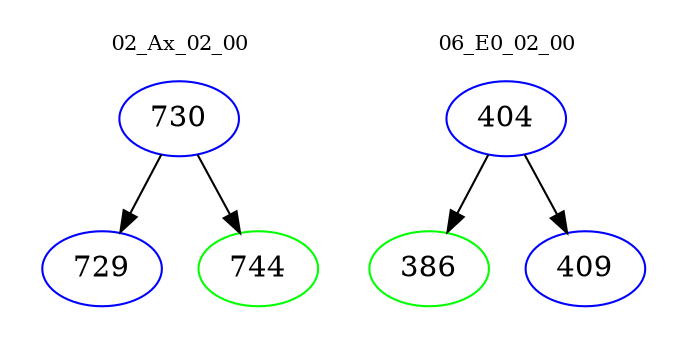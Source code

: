 digraph{
subgraph cluster_0 {
color = white
label = "02_Ax_02_00";
fontsize=10;
T0_730 [label="730", color="blue"]
T0_730 -> T0_729 [color="black"]
T0_729 [label="729", color="blue"]
T0_730 -> T0_744 [color="black"]
T0_744 [label="744", color="green"]
}
subgraph cluster_1 {
color = white
label = "06_E0_02_00";
fontsize=10;
T1_404 [label="404", color="blue"]
T1_404 -> T1_386 [color="black"]
T1_386 [label="386", color="green"]
T1_404 -> T1_409 [color="black"]
T1_409 [label="409", color="blue"]
}
}
